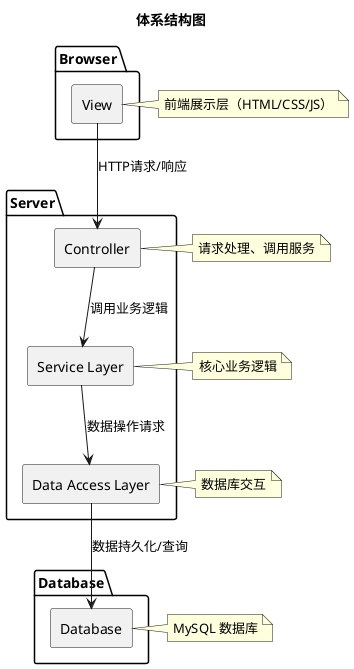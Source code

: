 @startuml
skinparam componentStyle rectangle

package "Browser" {
  [View] as view
}

package "Server" {
  [Controller] as controller
  [Service Layer] as service
  [Data Access Layer] as dao
}

package "Database" {
  [Database] as database
}

view --> controller : HTTP请求/响应
controller --> service : 调用业务逻辑
service --> dao : 数据操作请求
dao --> database : 数据持久化/查询

note right of view
  前端展示层（HTML/CSS/JS）
end note

note right of controller
  请求处理、调用服务
end note

note right of service
  核心业务逻辑
end note

note right of dao
  数据库交互
end note

note right of database
  MySQL 数据库
end note

title 体系结构图
@enduml
